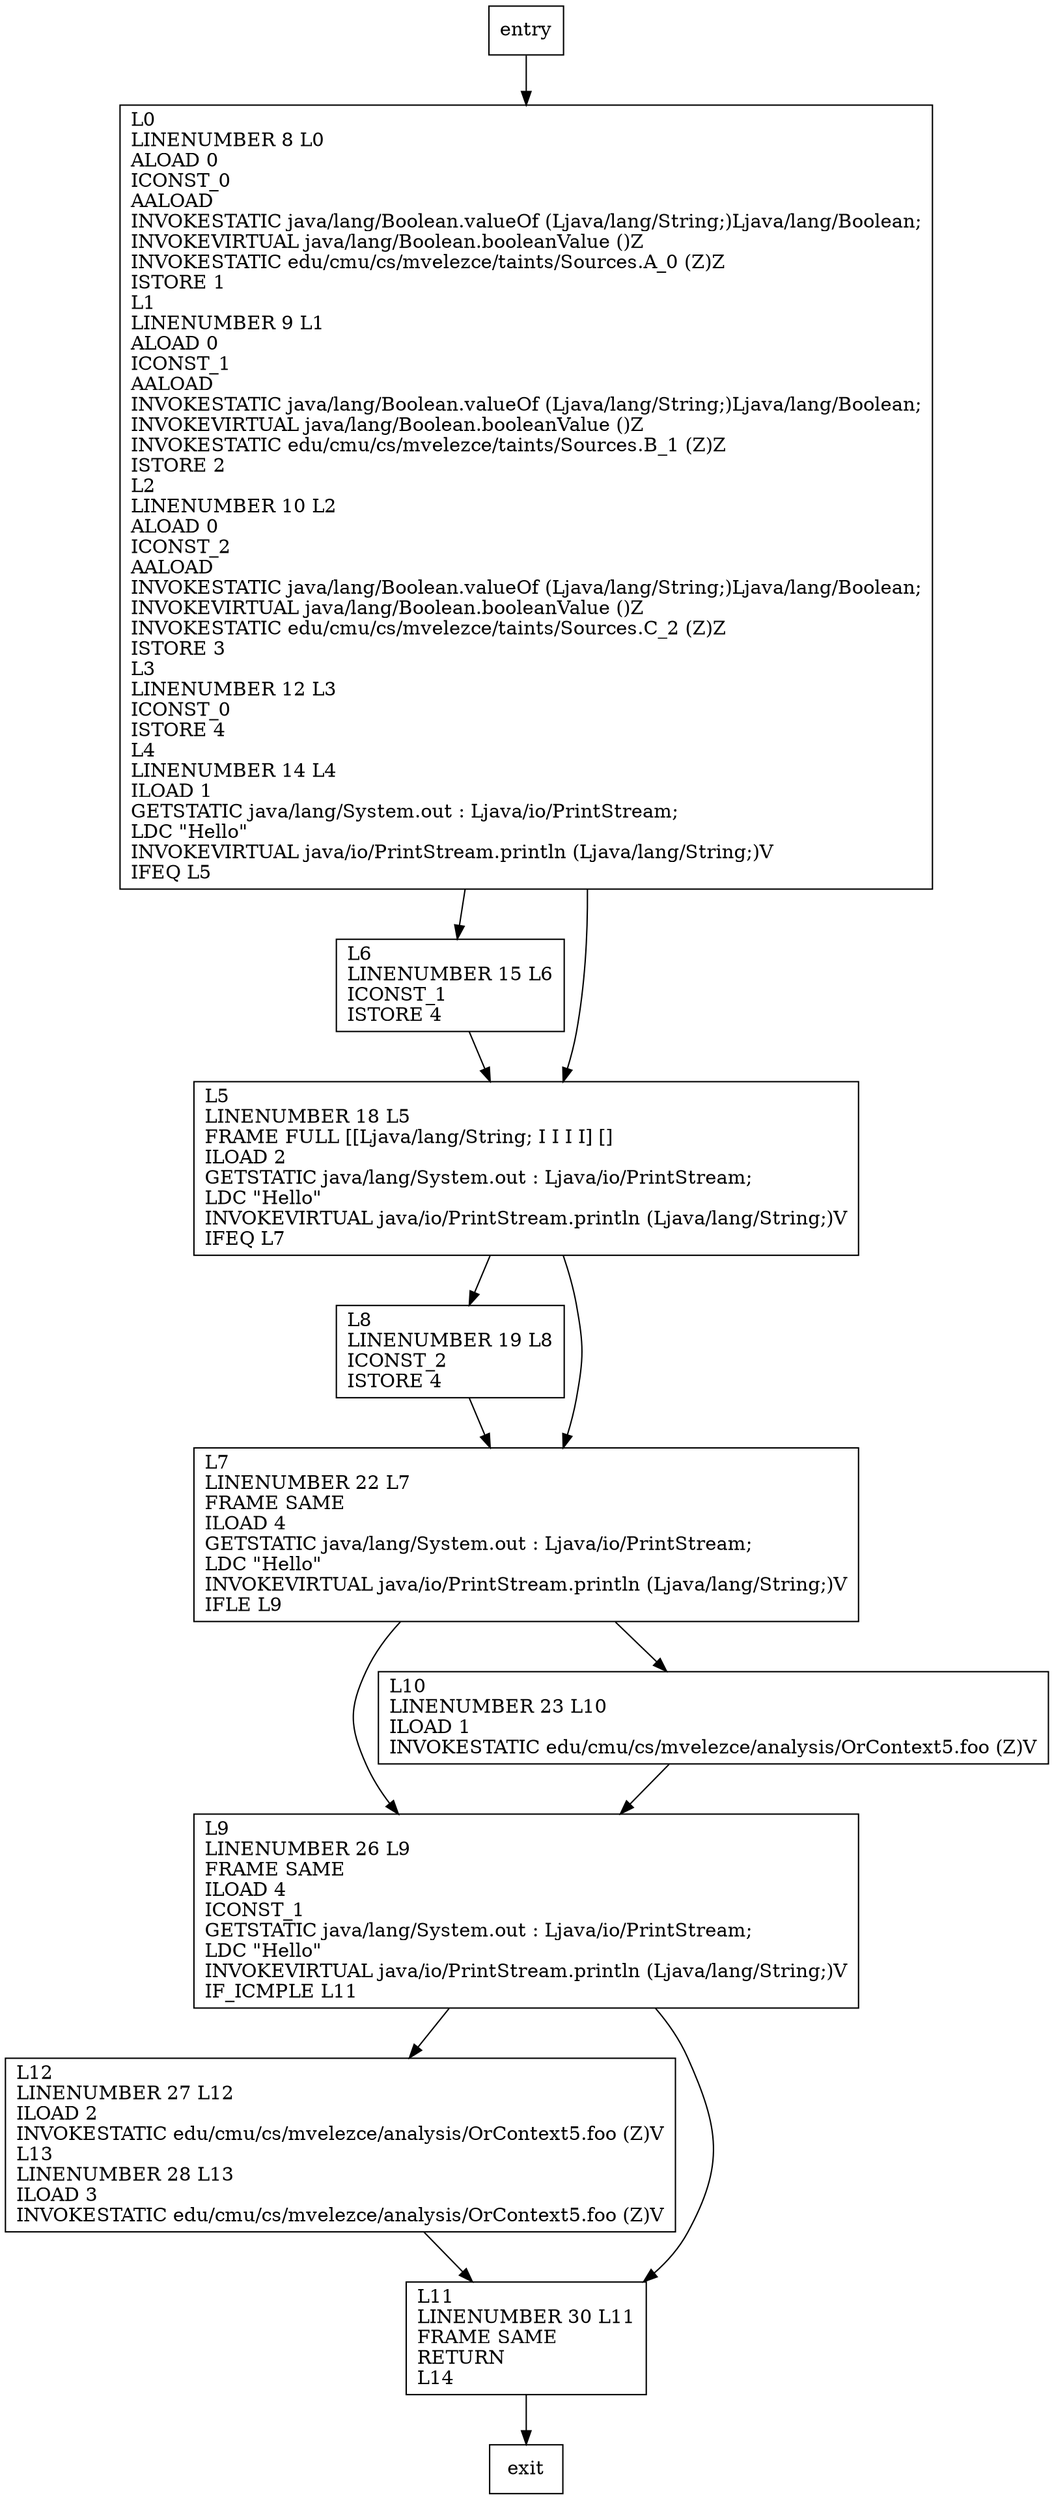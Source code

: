 digraph main {
node [shape=record];
1625090026 [label="L8\lLINENUMBER 19 L8\lICONST_2\lISTORE 4\l"];
93798665 [label="L12\lLINENUMBER 27 L12\lILOAD 2\lINVOKESTATIC edu/cmu/cs/mvelezce/analysis/OrContext5.foo (Z)V\lL13\lLINENUMBER 28 L13\lILOAD 3\lINVOKESTATIC edu/cmu/cs/mvelezce/analysis/OrContext5.foo (Z)V\l"];
41092582 [label="L11\lLINENUMBER 30 L11\lFRAME SAME\lRETURN\lL14\l"];
997695567 [label="L6\lLINENUMBER 15 L6\lICONST_1\lISTORE 4\l"];
265824587 [label="L9\lLINENUMBER 26 L9\lFRAME SAME\lILOAD 4\lICONST_1\lGETSTATIC java/lang/System.out : Ljava/io/PrintStream;\lLDC \"Hello\"\lINVOKEVIRTUAL java/io/PrintStream.println (Ljava/lang/String;)V\lIF_ICMPLE L11\l"];
48305285 [label="L7\lLINENUMBER 22 L7\lFRAME SAME\lILOAD 4\lGETSTATIC java/lang/System.out : Ljava/io/PrintStream;\lLDC \"Hello\"\lINVOKEVIRTUAL java/io/PrintStream.println (Ljava/lang/String;)V\lIFLE L9\l"];
478139423 [label="L0\lLINENUMBER 8 L0\lALOAD 0\lICONST_0\lAALOAD\lINVOKESTATIC java/lang/Boolean.valueOf (Ljava/lang/String;)Ljava/lang/Boolean;\lINVOKEVIRTUAL java/lang/Boolean.booleanValue ()Z\lINVOKESTATIC edu/cmu/cs/mvelezce/taints/Sources.A_0 (Z)Z\lISTORE 1\lL1\lLINENUMBER 9 L1\lALOAD 0\lICONST_1\lAALOAD\lINVOKESTATIC java/lang/Boolean.valueOf (Ljava/lang/String;)Ljava/lang/Boolean;\lINVOKEVIRTUAL java/lang/Boolean.booleanValue ()Z\lINVOKESTATIC edu/cmu/cs/mvelezce/taints/Sources.B_1 (Z)Z\lISTORE 2\lL2\lLINENUMBER 10 L2\lALOAD 0\lICONST_2\lAALOAD\lINVOKESTATIC java/lang/Boolean.valueOf (Ljava/lang/String;)Ljava/lang/Boolean;\lINVOKEVIRTUAL java/lang/Boolean.booleanValue ()Z\lINVOKESTATIC edu/cmu/cs/mvelezce/taints/Sources.C_2 (Z)Z\lISTORE 3\lL3\lLINENUMBER 12 L3\lICONST_0\lISTORE 4\lL4\lLINENUMBER 14 L4\lILOAD 1\lGETSTATIC java/lang/System.out : Ljava/io/PrintStream;\lLDC \"Hello\"\lINVOKEVIRTUAL java/io/PrintStream.println (Ljava/lang/String;)V\lIFEQ L5\l"];
2066892165 [label="L5\lLINENUMBER 18 L5\lFRAME FULL [[Ljava/lang/String; I I I I] []\lILOAD 2\lGETSTATIC java/lang/System.out : Ljava/io/PrintStream;\lLDC \"Hello\"\lINVOKEVIRTUAL java/io/PrintStream.println (Ljava/lang/String;)V\lIFEQ L7\l"];
1714378342 [label="L10\lLINENUMBER 23 L10\lILOAD 1\lINVOKESTATIC edu/cmu/cs/mvelezce/analysis/OrContext5.foo (Z)V\l"];
entry;
exit;
1625090026 -> 48305285;
entry -> 478139423;
93798665 -> 41092582;
41092582 -> exit;
997695567 -> 2066892165;
265824587 -> 93798665;
265824587 -> 41092582;
48305285 -> 265824587;
48305285 -> 1714378342;
478139423 -> 997695567;
478139423 -> 2066892165;
2066892165 -> 1625090026;
2066892165 -> 48305285;
1714378342 -> 265824587;
}
